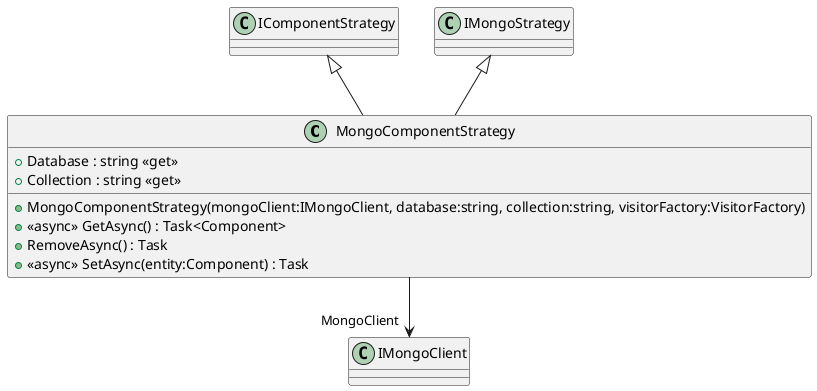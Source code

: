 @startuml
class MongoComponentStrategy {
    + MongoComponentStrategy(mongoClient:IMongoClient, database:string, collection:string, visitorFactory:VisitorFactory)
    + Database : string <<get>>
    + Collection : string <<get>>
    + <<async>> GetAsync() : Task<Component>
    + RemoveAsync() : Task
    + <<async>> SetAsync(entity:Component) : Task
}
IComponentStrategy <|-- MongoComponentStrategy
IMongoStrategy <|-- MongoComponentStrategy
MongoComponentStrategy --> "MongoClient" IMongoClient
@enduml
